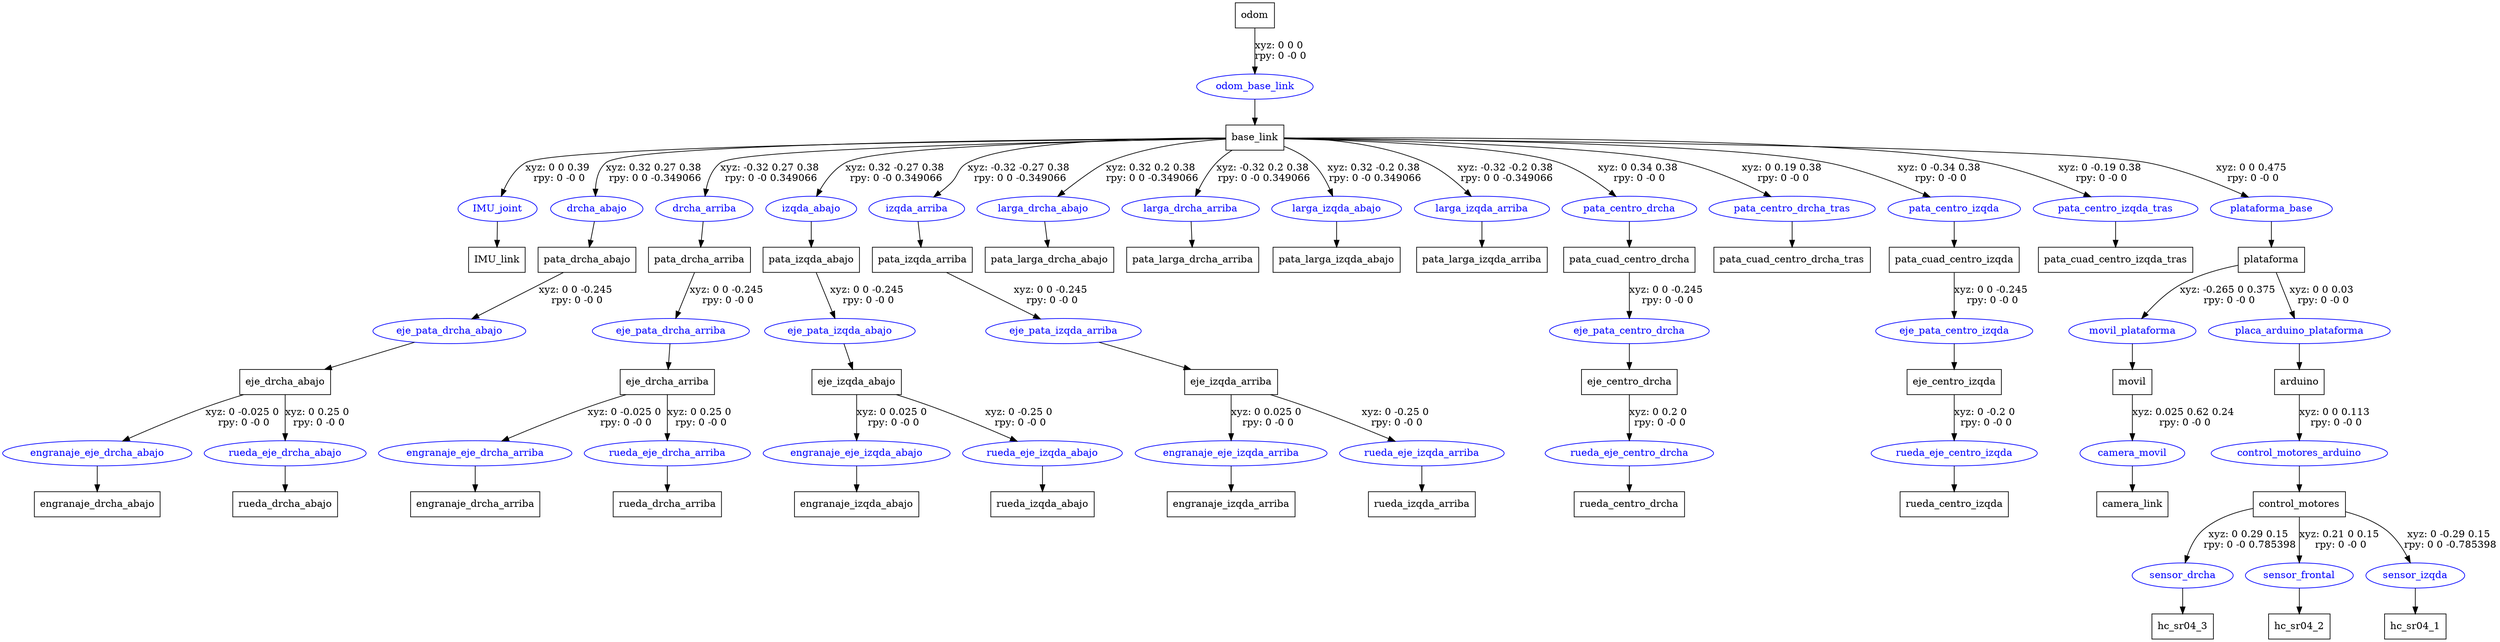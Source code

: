 digraph G {
node [shape=box];
"odom" [label="odom"];
"base_link" [label="base_link"];
"IMU_link" [label="IMU_link"];
"pata_drcha_abajo" [label="pata_drcha_abajo"];
"eje_drcha_abajo" [label="eje_drcha_abajo"];
"engranaje_drcha_abajo" [label="engranaje_drcha_abajo"];
"rueda_drcha_abajo" [label="rueda_drcha_abajo"];
"pata_drcha_arriba" [label="pata_drcha_arriba"];
"eje_drcha_arriba" [label="eje_drcha_arriba"];
"engranaje_drcha_arriba" [label="engranaje_drcha_arriba"];
"rueda_drcha_arriba" [label="rueda_drcha_arriba"];
"pata_izqda_abajo" [label="pata_izqda_abajo"];
"eje_izqda_abajo" [label="eje_izqda_abajo"];
"engranaje_izqda_abajo" [label="engranaje_izqda_abajo"];
"rueda_izqda_abajo" [label="rueda_izqda_abajo"];
"pata_izqda_arriba" [label="pata_izqda_arriba"];
"eje_izqda_arriba" [label="eje_izqda_arriba"];
"engranaje_izqda_arriba" [label="engranaje_izqda_arriba"];
"rueda_izqda_arriba" [label="rueda_izqda_arriba"];
"pata_larga_drcha_abajo" [label="pata_larga_drcha_abajo"];
"pata_larga_drcha_arriba" [label="pata_larga_drcha_arriba"];
"pata_larga_izqda_abajo" [label="pata_larga_izqda_abajo"];
"pata_larga_izqda_arriba" [label="pata_larga_izqda_arriba"];
"pata_cuad_centro_drcha" [label="pata_cuad_centro_drcha"];
"eje_centro_drcha" [label="eje_centro_drcha"];
"rueda_centro_drcha" [label="rueda_centro_drcha"];
"pata_cuad_centro_drcha_tras" [label="pata_cuad_centro_drcha_tras"];
"pata_cuad_centro_izqda" [label="pata_cuad_centro_izqda"];
"eje_centro_izqda" [label="eje_centro_izqda"];
"rueda_centro_izqda" [label="rueda_centro_izqda"];
"pata_cuad_centro_izqda_tras" [label="pata_cuad_centro_izqda_tras"];
"plataforma" [label="plataforma"];
"movil" [label="movil"];
"camera_link" [label="camera_link"];
"arduino" [label="arduino"];
"control_motores" [label="control_motores"];
"hc_sr04_3" [label="hc_sr04_3"];
"hc_sr04_2" [label="hc_sr04_2"];
"hc_sr04_1" [label="hc_sr04_1"];
node [shape=ellipse, color=blue, fontcolor=blue];
"odom" -> "odom_base_link" [label="xyz: 0 0 0 \nrpy: 0 -0 0"]
"odom_base_link" -> "base_link"
"base_link" -> "IMU_joint" [label="xyz: 0 0 0.39 \nrpy: 0 -0 0"]
"IMU_joint" -> "IMU_link"
"base_link" -> "drcha_abajo" [label="xyz: 0.32 0.27 0.38 \nrpy: 0 0 -0.349066"]
"drcha_abajo" -> "pata_drcha_abajo"
"pata_drcha_abajo" -> "eje_pata_drcha_abajo" [label="xyz: 0 0 -0.245 \nrpy: 0 -0 0"]
"eje_pata_drcha_abajo" -> "eje_drcha_abajo"
"eje_drcha_abajo" -> "engranaje_eje_drcha_abajo" [label="xyz: 0 -0.025 0 \nrpy: 0 -0 0"]
"engranaje_eje_drcha_abajo" -> "engranaje_drcha_abajo"
"eje_drcha_abajo" -> "rueda_eje_drcha_abajo" [label="xyz: 0 0.25 0 \nrpy: 0 -0 0"]
"rueda_eje_drcha_abajo" -> "rueda_drcha_abajo"
"base_link" -> "drcha_arriba" [label="xyz: -0.32 0.27 0.38 \nrpy: 0 -0 0.349066"]
"drcha_arriba" -> "pata_drcha_arriba"
"pata_drcha_arriba" -> "eje_pata_drcha_arriba" [label="xyz: 0 0 -0.245 \nrpy: 0 -0 0"]
"eje_pata_drcha_arriba" -> "eje_drcha_arriba"
"eje_drcha_arriba" -> "engranaje_eje_drcha_arriba" [label="xyz: 0 -0.025 0 \nrpy: 0 -0 0"]
"engranaje_eje_drcha_arriba" -> "engranaje_drcha_arriba"
"eje_drcha_arriba" -> "rueda_eje_drcha_arriba" [label="xyz: 0 0.25 0 \nrpy: 0 -0 0"]
"rueda_eje_drcha_arriba" -> "rueda_drcha_arriba"
"base_link" -> "izqda_abajo" [label="xyz: 0.32 -0.27 0.38 \nrpy: 0 -0 0.349066"]
"izqda_abajo" -> "pata_izqda_abajo"
"pata_izqda_abajo" -> "eje_pata_izqda_abajo" [label="xyz: 0 0 -0.245 \nrpy: 0 -0 0"]
"eje_pata_izqda_abajo" -> "eje_izqda_abajo"
"eje_izqda_abajo" -> "engranaje_eje_izqda_abajo" [label="xyz: 0 0.025 0 \nrpy: 0 -0 0"]
"engranaje_eje_izqda_abajo" -> "engranaje_izqda_abajo"
"eje_izqda_abajo" -> "rueda_eje_izqda_abajo" [label="xyz: 0 -0.25 0 \nrpy: 0 -0 0"]
"rueda_eje_izqda_abajo" -> "rueda_izqda_abajo"
"base_link" -> "izqda_arriba" [label="xyz: -0.32 -0.27 0.38 \nrpy: 0 0 -0.349066"]
"izqda_arriba" -> "pata_izqda_arriba"
"pata_izqda_arriba" -> "eje_pata_izqda_arriba" [label="xyz: 0 0 -0.245 \nrpy: 0 -0 0"]
"eje_pata_izqda_arriba" -> "eje_izqda_arriba"
"eje_izqda_arriba" -> "engranaje_eje_izqda_arriba" [label="xyz: 0 0.025 0 \nrpy: 0 -0 0"]
"engranaje_eje_izqda_arriba" -> "engranaje_izqda_arriba"
"eje_izqda_arriba" -> "rueda_eje_izqda_arriba" [label="xyz: 0 -0.25 0 \nrpy: 0 -0 0"]
"rueda_eje_izqda_arriba" -> "rueda_izqda_arriba"
"base_link" -> "larga_drcha_abajo" [label="xyz: 0.32 0.2 0.38 \nrpy: 0 0 -0.349066"]
"larga_drcha_abajo" -> "pata_larga_drcha_abajo"
"base_link" -> "larga_drcha_arriba" [label="xyz: -0.32 0.2 0.38 \nrpy: 0 -0 0.349066"]
"larga_drcha_arriba" -> "pata_larga_drcha_arriba"
"base_link" -> "larga_izqda_abajo" [label="xyz: 0.32 -0.2 0.38 \nrpy: 0 -0 0.349066"]
"larga_izqda_abajo" -> "pata_larga_izqda_abajo"
"base_link" -> "larga_izqda_arriba" [label="xyz: -0.32 -0.2 0.38 \nrpy: 0 0 -0.349066"]
"larga_izqda_arriba" -> "pata_larga_izqda_arriba"
"base_link" -> "pata_centro_drcha" [label="xyz: 0 0.34 0.38 \nrpy: 0 -0 0"]
"pata_centro_drcha" -> "pata_cuad_centro_drcha"
"pata_cuad_centro_drcha" -> "eje_pata_centro_drcha" [label="xyz: 0 0 -0.245 \nrpy: 0 -0 0"]
"eje_pata_centro_drcha" -> "eje_centro_drcha"
"eje_centro_drcha" -> "rueda_eje_centro_drcha" [label="xyz: 0 0.2 0 \nrpy: 0 -0 0"]
"rueda_eje_centro_drcha" -> "rueda_centro_drcha"
"base_link" -> "pata_centro_drcha_tras" [label="xyz: 0 0.19 0.38 \nrpy: 0 -0 0"]
"pata_centro_drcha_tras" -> "pata_cuad_centro_drcha_tras"
"base_link" -> "pata_centro_izqda" [label="xyz: 0 -0.34 0.38 \nrpy: 0 -0 0"]
"pata_centro_izqda" -> "pata_cuad_centro_izqda"
"pata_cuad_centro_izqda" -> "eje_pata_centro_izqda" [label="xyz: 0 0 -0.245 \nrpy: 0 -0 0"]
"eje_pata_centro_izqda" -> "eje_centro_izqda"
"eje_centro_izqda" -> "rueda_eje_centro_izqda" [label="xyz: 0 -0.2 0 \nrpy: 0 -0 0"]
"rueda_eje_centro_izqda" -> "rueda_centro_izqda"
"base_link" -> "pata_centro_izqda_tras" [label="xyz: 0 -0.19 0.38 \nrpy: 0 -0 0"]
"pata_centro_izqda_tras" -> "pata_cuad_centro_izqda_tras"
"base_link" -> "plataforma_base" [label="xyz: 0 0 0.475 \nrpy: 0 -0 0"]
"plataforma_base" -> "plataforma"
"plataforma" -> "movil_plataforma" [label="xyz: -0.265 0 0.375 \nrpy: 0 -0 0"]
"movil_plataforma" -> "movil"
"movil" -> "camera_movil" [label="xyz: 0.025 0.62 0.24 \nrpy: 0 -0 0"]
"camera_movil" -> "camera_link"
"plataforma" -> "placa_arduino_plataforma" [label="xyz: 0 0 0.03 \nrpy: 0 -0 0"]
"placa_arduino_plataforma" -> "arduino"
"arduino" -> "control_motores_arduino" [label="xyz: 0 0 0.113 \nrpy: 0 -0 0"]
"control_motores_arduino" -> "control_motores"
"control_motores" -> "sensor_drcha" [label="xyz: 0 0.29 0.15 \nrpy: 0 -0 0.785398"]
"sensor_drcha" -> "hc_sr04_3"
"control_motores" -> "sensor_frontal" [label="xyz: 0.21 0 0.15 \nrpy: 0 -0 0"]
"sensor_frontal" -> "hc_sr04_2"
"control_motores" -> "sensor_izqda" [label="xyz: 0 -0.29 0.15 \nrpy: 0 0 -0.785398"]
"sensor_izqda" -> "hc_sr04_1"
}
